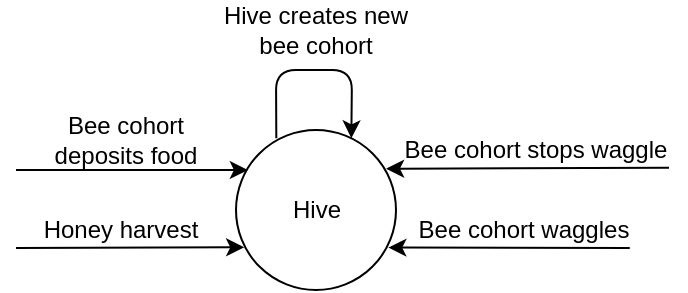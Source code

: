 <mxfile version="20.7.4" type="device"><diagram id="MJHSGf5sKgko3g6wKqM8" name="Page-1"><mxGraphModel dx="557" dy="425" grid="1" gridSize="10" guides="1" tooltips="1" connect="1" arrows="1" fold="1" page="1" pageScale="1" pageWidth="850" pageHeight="1100" math="0" shadow="0"><root><mxCell id="0"/><mxCell id="1" parent="0"/><mxCell id="zoNW_bpsHkGHubBuZJd_-4" value="" style="group" parent="1" vertex="1" connectable="0"><mxGeometry x="440" y="250" width="90" height="80" as="geometry"/></mxCell><mxCell id="zoNW_bpsHkGHubBuZJd_-5" value="" style="ellipse;whiteSpace=wrap;html=1;aspect=fixed;" parent="zoNW_bpsHkGHubBuZJd_-4" vertex="1"><mxGeometry width="80" height="80" as="geometry"/></mxCell><mxCell id="zoNW_bpsHkGHubBuZJd_-6" value="&lt;div&gt;Hive&lt;/div&gt;" style="text;html=1;resizable=0;autosize=1;align=center;verticalAlign=middle;points=[];fillColor=none;strokeColor=none;rounded=0;" parent="zoNW_bpsHkGHubBuZJd_-4" vertex="1"><mxGeometry x="15" y="25" width="50" height="30" as="geometry"/></mxCell><mxCell id="zoNW_bpsHkGHubBuZJd_-18" value="Bee cohort deposits food" style="text;html=1;strokeColor=none;fillColor=none;align=center;verticalAlign=middle;whiteSpace=wrap;rounded=0;" parent="1" vertex="1"><mxGeometry x="345" y="240" width="80" height="30" as="geometry"/></mxCell><mxCell id="zoNW_bpsHkGHubBuZJd_-19" value="" style="endArrow=classic;html=1;rounded=0;entryX=0;entryY=0;entryDx=0;entryDy=0;" parent="1" edge="1"><mxGeometry width="50" height="50" relative="1" as="geometry"><mxPoint x="330" y="270" as="sourcePoint"/><mxPoint x="445.926" y="269.996" as="targetPoint"/></mxGeometry></mxCell><mxCell id="zoNW_bpsHkGHubBuZJd_-23" value="" style="endArrow=classic;html=1;exitX=0.277;exitY=0.052;exitDx=0;exitDy=0;exitPerimeter=0;entryX=0.746;entryY=0.052;entryDx=0;entryDy=0;entryPerimeter=0;" parent="1" edge="1"><mxGeometry width="50" height="50" relative="1" as="geometry"><mxPoint x="460.16" y="254.16" as="sourcePoint"/><mxPoint x="497.68" y="254.16" as="targetPoint"/><Array as="points"><mxPoint x="460" y="220"/><mxPoint x="498" y="220"/></Array></mxGeometry></mxCell><mxCell id="zoNW_bpsHkGHubBuZJd_-25" value="Hive creates new bee cohort" style="text;html=1;strokeColor=none;fillColor=none;align=center;verticalAlign=middle;whiteSpace=wrap;rounded=0;" parent="1" vertex="1"><mxGeometry x="430" y="190" width="100" height="20" as="geometry"/></mxCell><mxCell id="zoNW_bpsHkGHubBuZJd_-27" value="" style="endArrow=classic;html=1;rounded=0;entryX=0.051;entryY=0.733;entryDx=0;entryDy=0;entryPerimeter=0;" parent="1" target="zoNW_bpsHkGHubBuZJd_-5" edge="1"><mxGeometry width="50" height="50" relative="1" as="geometry"><mxPoint x="330" y="309" as="sourcePoint"/><mxPoint x="470" y="362" as="targetPoint"/><Array as="points"/></mxGeometry></mxCell><mxCell id="zoNW_bpsHkGHubBuZJd_-28" value="Honey harvest" style="text;html=1;strokeColor=none;fillColor=none;align=center;verticalAlign=middle;whiteSpace=wrap;rounded=0;" parent="1" vertex="1"><mxGeometry x="340" y="290" width="85" height="20" as="geometry"/></mxCell><mxCell id="zoNW_bpsHkGHubBuZJd_-33" value="Bee cohort stops waggle" style="text;html=1;strokeColor=none;fillColor=none;align=center;verticalAlign=middle;whiteSpace=wrap;rounded=0;" parent="1" vertex="1"><mxGeometry x="520" y="250" width="140" height="20" as="geometry"/></mxCell><mxCell id="zoNW_bpsHkGHubBuZJd_-34" value="" style="endArrow=classic;html=1;rounded=0;entryX=0.938;entryY=0.242;entryDx=0;entryDy=0;entryPerimeter=0;exitX=0.975;exitY=0.942;exitDx=0;exitDy=0;exitPerimeter=0;" parent="1" target="zoNW_bpsHkGHubBuZJd_-5" edge="1" source="zoNW_bpsHkGHubBuZJd_-33"><mxGeometry width="50" height="50" relative="1" as="geometry"><mxPoint x="630" y="269" as="sourcePoint"/><mxPoint x="560.004" y="198.284" as="targetPoint"/><Array as="points"/></mxGeometry></mxCell><mxCell id="zoNW_bpsHkGHubBuZJd_-35" value="" style="endArrow=classic;html=1;rounded=0;entryX=0.952;entryY=0.735;entryDx=0;entryDy=0;entryPerimeter=0;exitX=0.987;exitY=0.948;exitDx=0;exitDy=0;exitPerimeter=0;" parent="1" target="zoNW_bpsHkGHubBuZJd_-5" edge="1" source="zoNW_bpsHkGHubBuZJd_-36"><mxGeometry width="50" height="50" relative="1" as="geometry"><mxPoint x="630" y="309" as="sourcePoint"/><mxPoint x="520" y="309" as="targetPoint"/><Array as="points"/></mxGeometry></mxCell><mxCell id="zoNW_bpsHkGHubBuZJd_-36" value="Bee cohort waggles" style="text;html=1;strokeColor=none;fillColor=none;align=center;verticalAlign=middle;whiteSpace=wrap;rounded=0;" parent="1" vertex="1"><mxGeometry x="530" y="290" width="108.28" height="20" as="geometry"/></mxCell></root></mxGraphModel></diagram></mxfile>